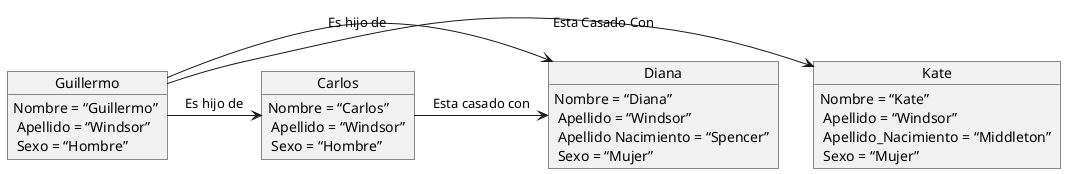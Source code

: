 @startuml
object Kate 
Kate : Nombre = “Kate” \n Apellido = “Windsor” \n Apellido_Nacimiento = “Middleton” \n Sexo = “Mujer”

object Guillermo
Guillermo : Nombre = “Guillermo” \n Apellido = “Windsor” \n Sexo = “Hombre”

object Diana
Diana : Nombre = “Diana” \n Apellido = “Windsor” \n Apellido Nacimiento = “Spencer” \n Sexo = “Mujer”

object Carlos
Carlos : Nombre = “Carlos” \n Apellido = “Windsor” \n Sexo = “Hombre”

Guillermo => Kate : Esta Casado Con
Guillermo => Carlos : Es hijo de
Guillermo => Diana : Es hijo de
Carlos => Diana : Esta casado con


@enduml